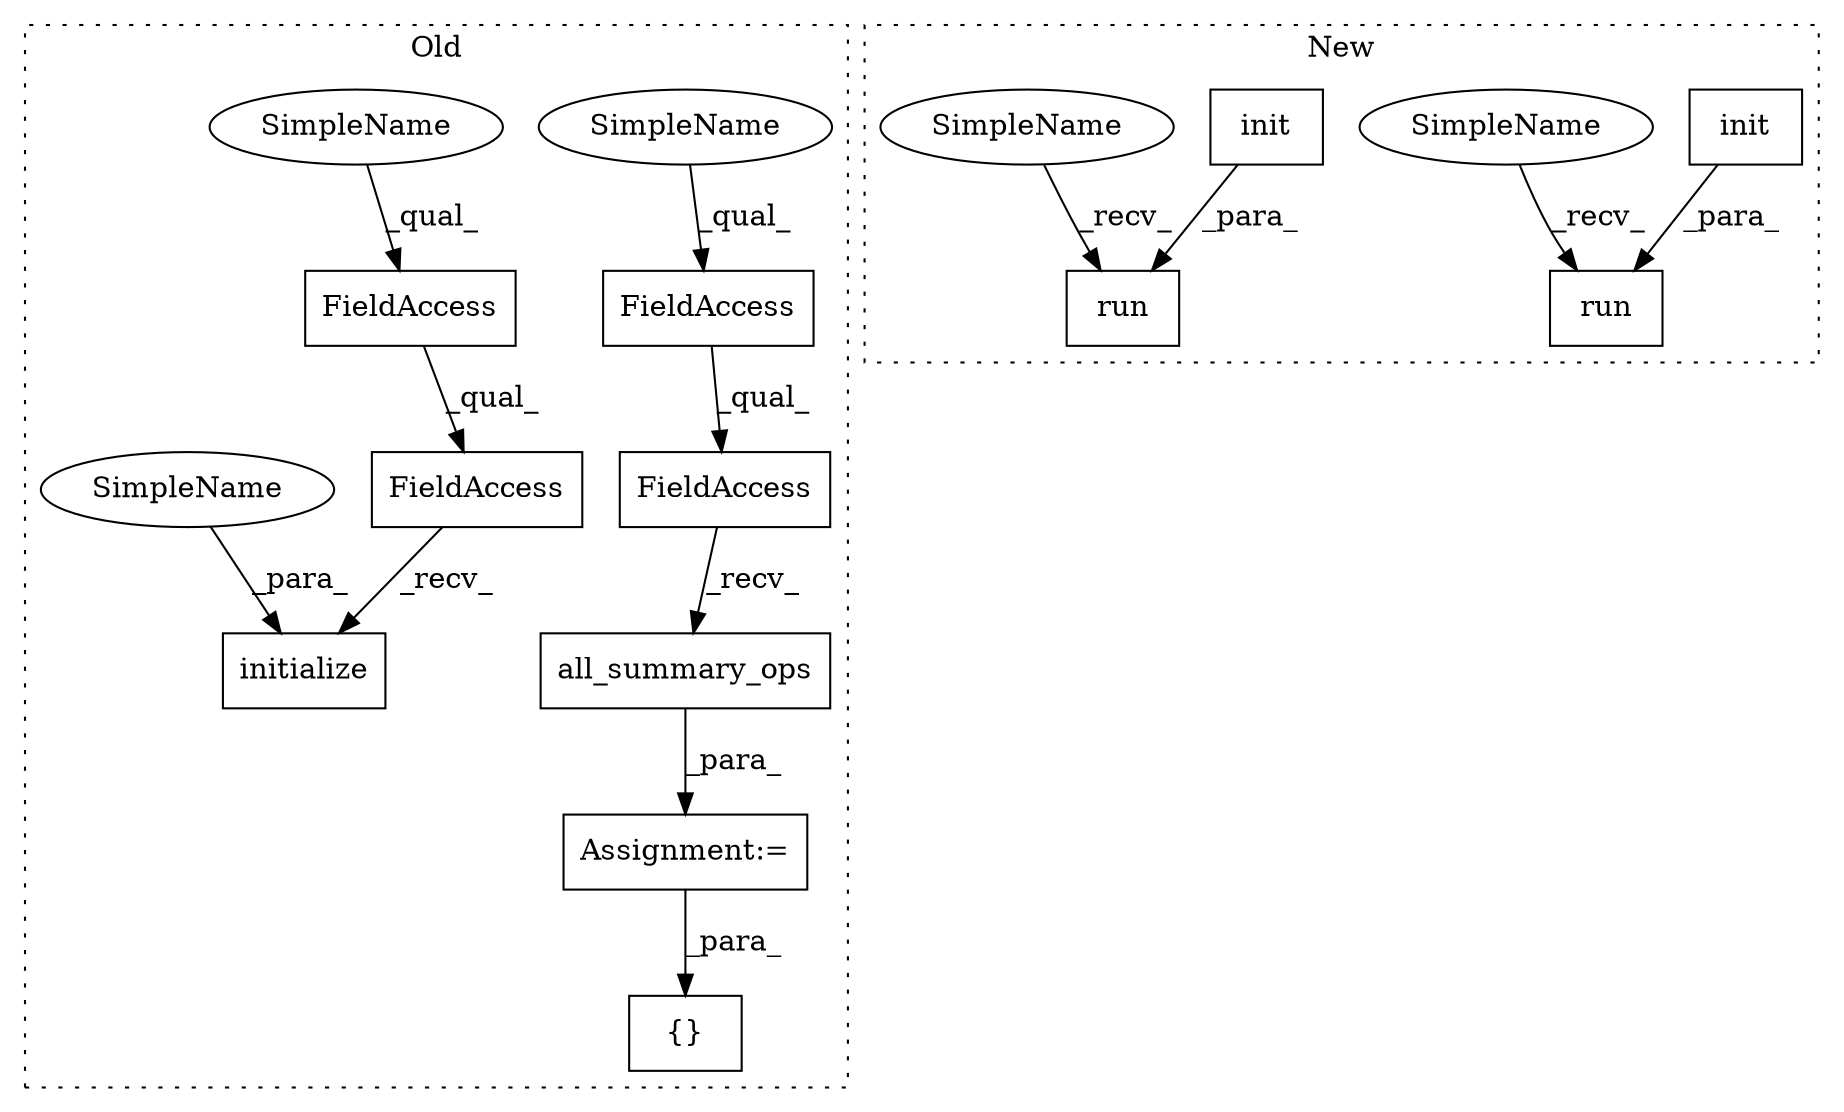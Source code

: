 digraph G {
subgraph cluster0 {
1 [label="initialize" a="32" s="7966,7981" l="11,1" shape="box"];
3 [label="FieldAccess" a="22" s="7939" l="26" shape="box"];
4 [label="FieldAccess" a="22" s="7939" l="18" shape="box"];
5 [label="FieldAccess" a="22" s="7025" l="18" shape="box"];
7 [label="FieldAccess" a="22" s="7025" l="26" shape="box"];
10 [label="all_summary_ops" a="32" s="7052" l="17" shape="box"];
11 [label="Assignment:=" a="7" s="7024" l="1" shape="box"];
12 [label="{}" a="4" s="8372,8405" l="1,1" shape="box"];
13 [label="SimpleName" a="42" s="7025" l="10" shape="ellipse"];
14 [label="SimpleName" a="42" s="7939" l="10" shape="ellipse"];
15 [label="SimpleName" a="42" s="7977" l="4" shape="ellipse"];
label = "Old";
style="dotted";
}
subgraph cluster1 {
2 [label="init" a="32" s="7614" l="6" shape="box"];
6 [label="run" a="32" s="7590,7620" l="4,1" shape="box"];
8 [label="run" a="32" s="7543,7574" l="4,1" shape="box"];
9 [label="init" a="32" s="7568" l="6" shape="box"];
16 [label="SimpleName" a="42" s="7538" l="4" shape="ellipse"];
17 [label="SimpleName" a="42" s="7585" l="4" shape="ellipse"];
label = "New";
style="dotted";
}
2 -> 6 [label="_para_"];
3 -> 1 [label="_recv_"];
4 -> 3 [label="_qual_"];
5 -> 7 [label="_qual_"];
7 -> 10 [label="_recv_"];
9 -> 8 [label="_para_"];
10 -> 11 [label="_para_"];
11 -> 12 [label="_para_"];
13 -> 5 [label="_qual_"];
14 -> 4 [label="_qual_"];
15 -> 1 [label="_para_"];
16 -> 8 [label="_recv_"];
17 -> 6 [label="_recv_"];
}